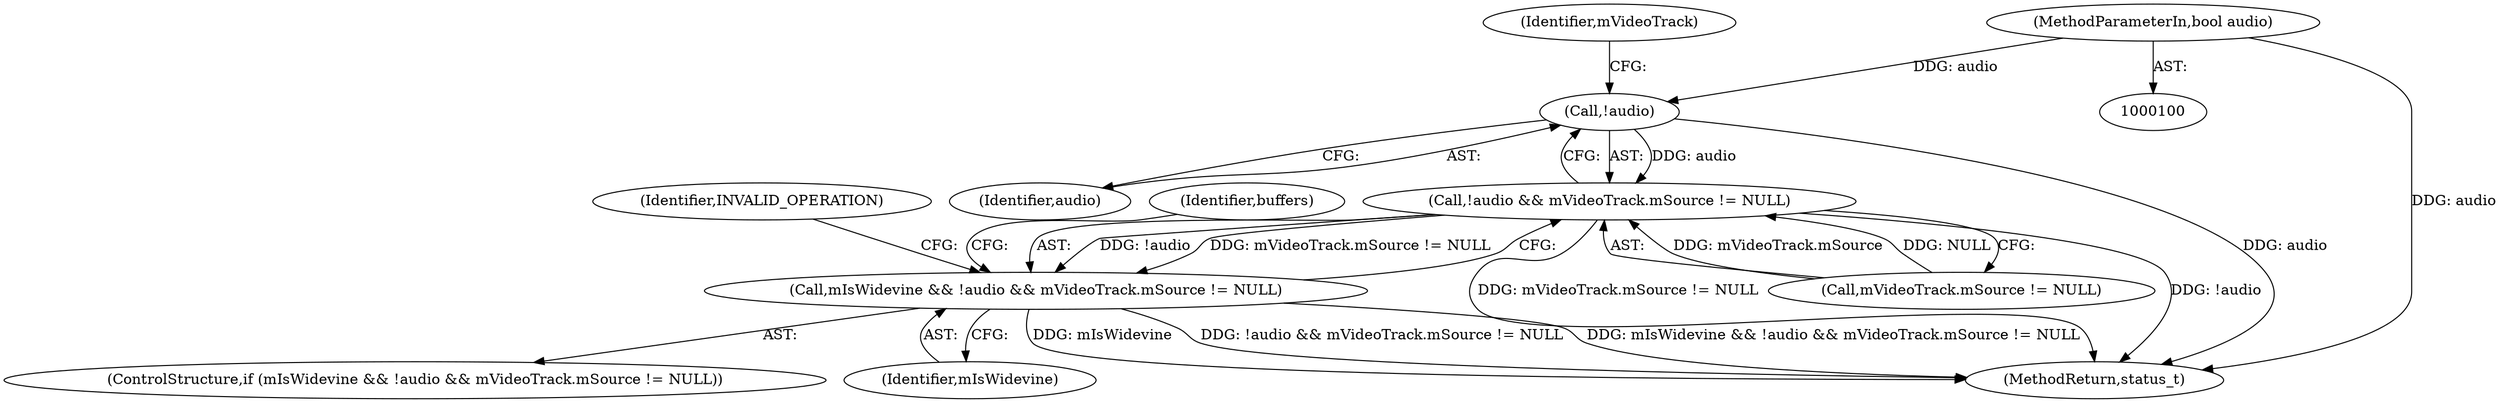 digraph "1_Android_d112f7d0c1dbaf0368365885becb11ca8d3f13a4@del" {
"1000108" [label="(Call,!audio)"];
"1000101" [label="(MethodParameterIn,bool audio)"];
"1000107" [label="(Call,!audio && mVideoTrack.mSource != NULL)"];
"1000105" [label="(Call,mIsWidevine && !audio && mVideoTrack.mSource != NULL)"];
"1000121" [label="(MethodReturn,status_t)"];
"1000104" [label="(ControlStructure,if (mIsWidevine && !audio && mVideoTrack.mSource != NULL))"];
"1000107" [label="(Call,!audio && mVideoTrack.mSource != NULL)"];
"1000106" [label="(Identifier,mIsWidevine)"];
"1000110" [label="(Call,mVideoTrack.mSource != NULL)"];
"1000101" [label="(MethodParameterIn,bool audio)"];
"1000120" [label="(Identifier,INVALID_OPERATION)"];
"1000109" [label="(Identifier,audio)"];
"1000112" [label="(Identifier,mVideoTrack)"];
"1000118" [label="(Identifier,buffers)"];
"1000105" [label="(Call,mIsWidevine && !audio && mVideoTrack.mSource != NULL)"];
"1000108" [label="(Call,!audio)"];
"1000108" -> "1000107"  [label="AST: "];
"1000108" -> "1000109"  [label="CFG: "];
"1000109" -> "1000108"  [label="AST: "];
"1000112" -> "1000108"  [label="CFG: "];
"1000107" -> "1000108"  [label="CFG: "];
"1000108" -> "1000121"  [label="DDG: audio"];
"1000108" -> "1000107"  [label="DDG: audio"];
"1000101" -> "1000108"  [label="DDG: audio"];
"1000101" -> "1000100"  [label="AST: "];
"1000101" -> "1000121"  [label="DDG: audio"];
"1000107" -> "1000105"  [label="AST: "];
"1000107" -> "1000110"  [label="CFG: "];
"1000110" -> "1000107"  [label="AST: "];
"1000105" -> "1000107"  [label="CFG: "];
"1000107" -> "1000121"  [label="DDG: !audio"];
"1000107" -> "1000121"  [label="DDG: mVideoTrack.mSource != NULL"];
"1000107" -> "1000105"  [label="DDG: !audio"];
"1000107" -> "1000105"  [label="DDG: mVideoTrack.mSource != NULL"];
"1000110" -> "1000107"  [label="DDG: mVideoTrack.mSource"];
"1000110" -> "1000107"  [label="DDG: NULL"];
"1000105" -> "1000104"  [label="AST: "];
"1000105" -> "1000106"  [label="CFG: "];
"1000106" -> "1000105"  [label="AST: "];
"1000118" -> "1000105"  [label="CFG: "];
"1000120" -> "1000105"  [label="CFG: "];
"1000105" -> "1000121"  [label="DDG: !audio && mVideoTrack.mSource != NULL"];
"1000105" -> "1000121"  [label="DDG: mIsWidevine && !audio && mVideoTrack.mSource != NULL"];
"1000105" -> "1000121"  [label="DDG: mIsWidevine"];
}

